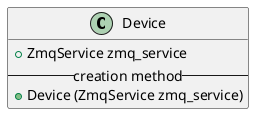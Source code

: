 /'
 '  UML include file for Device class
 '/

@startuml
class Device {
    +ZmqService zmq_service
    --creation method--
    +Device (ZmqService zmq_service)
}
@enduml
